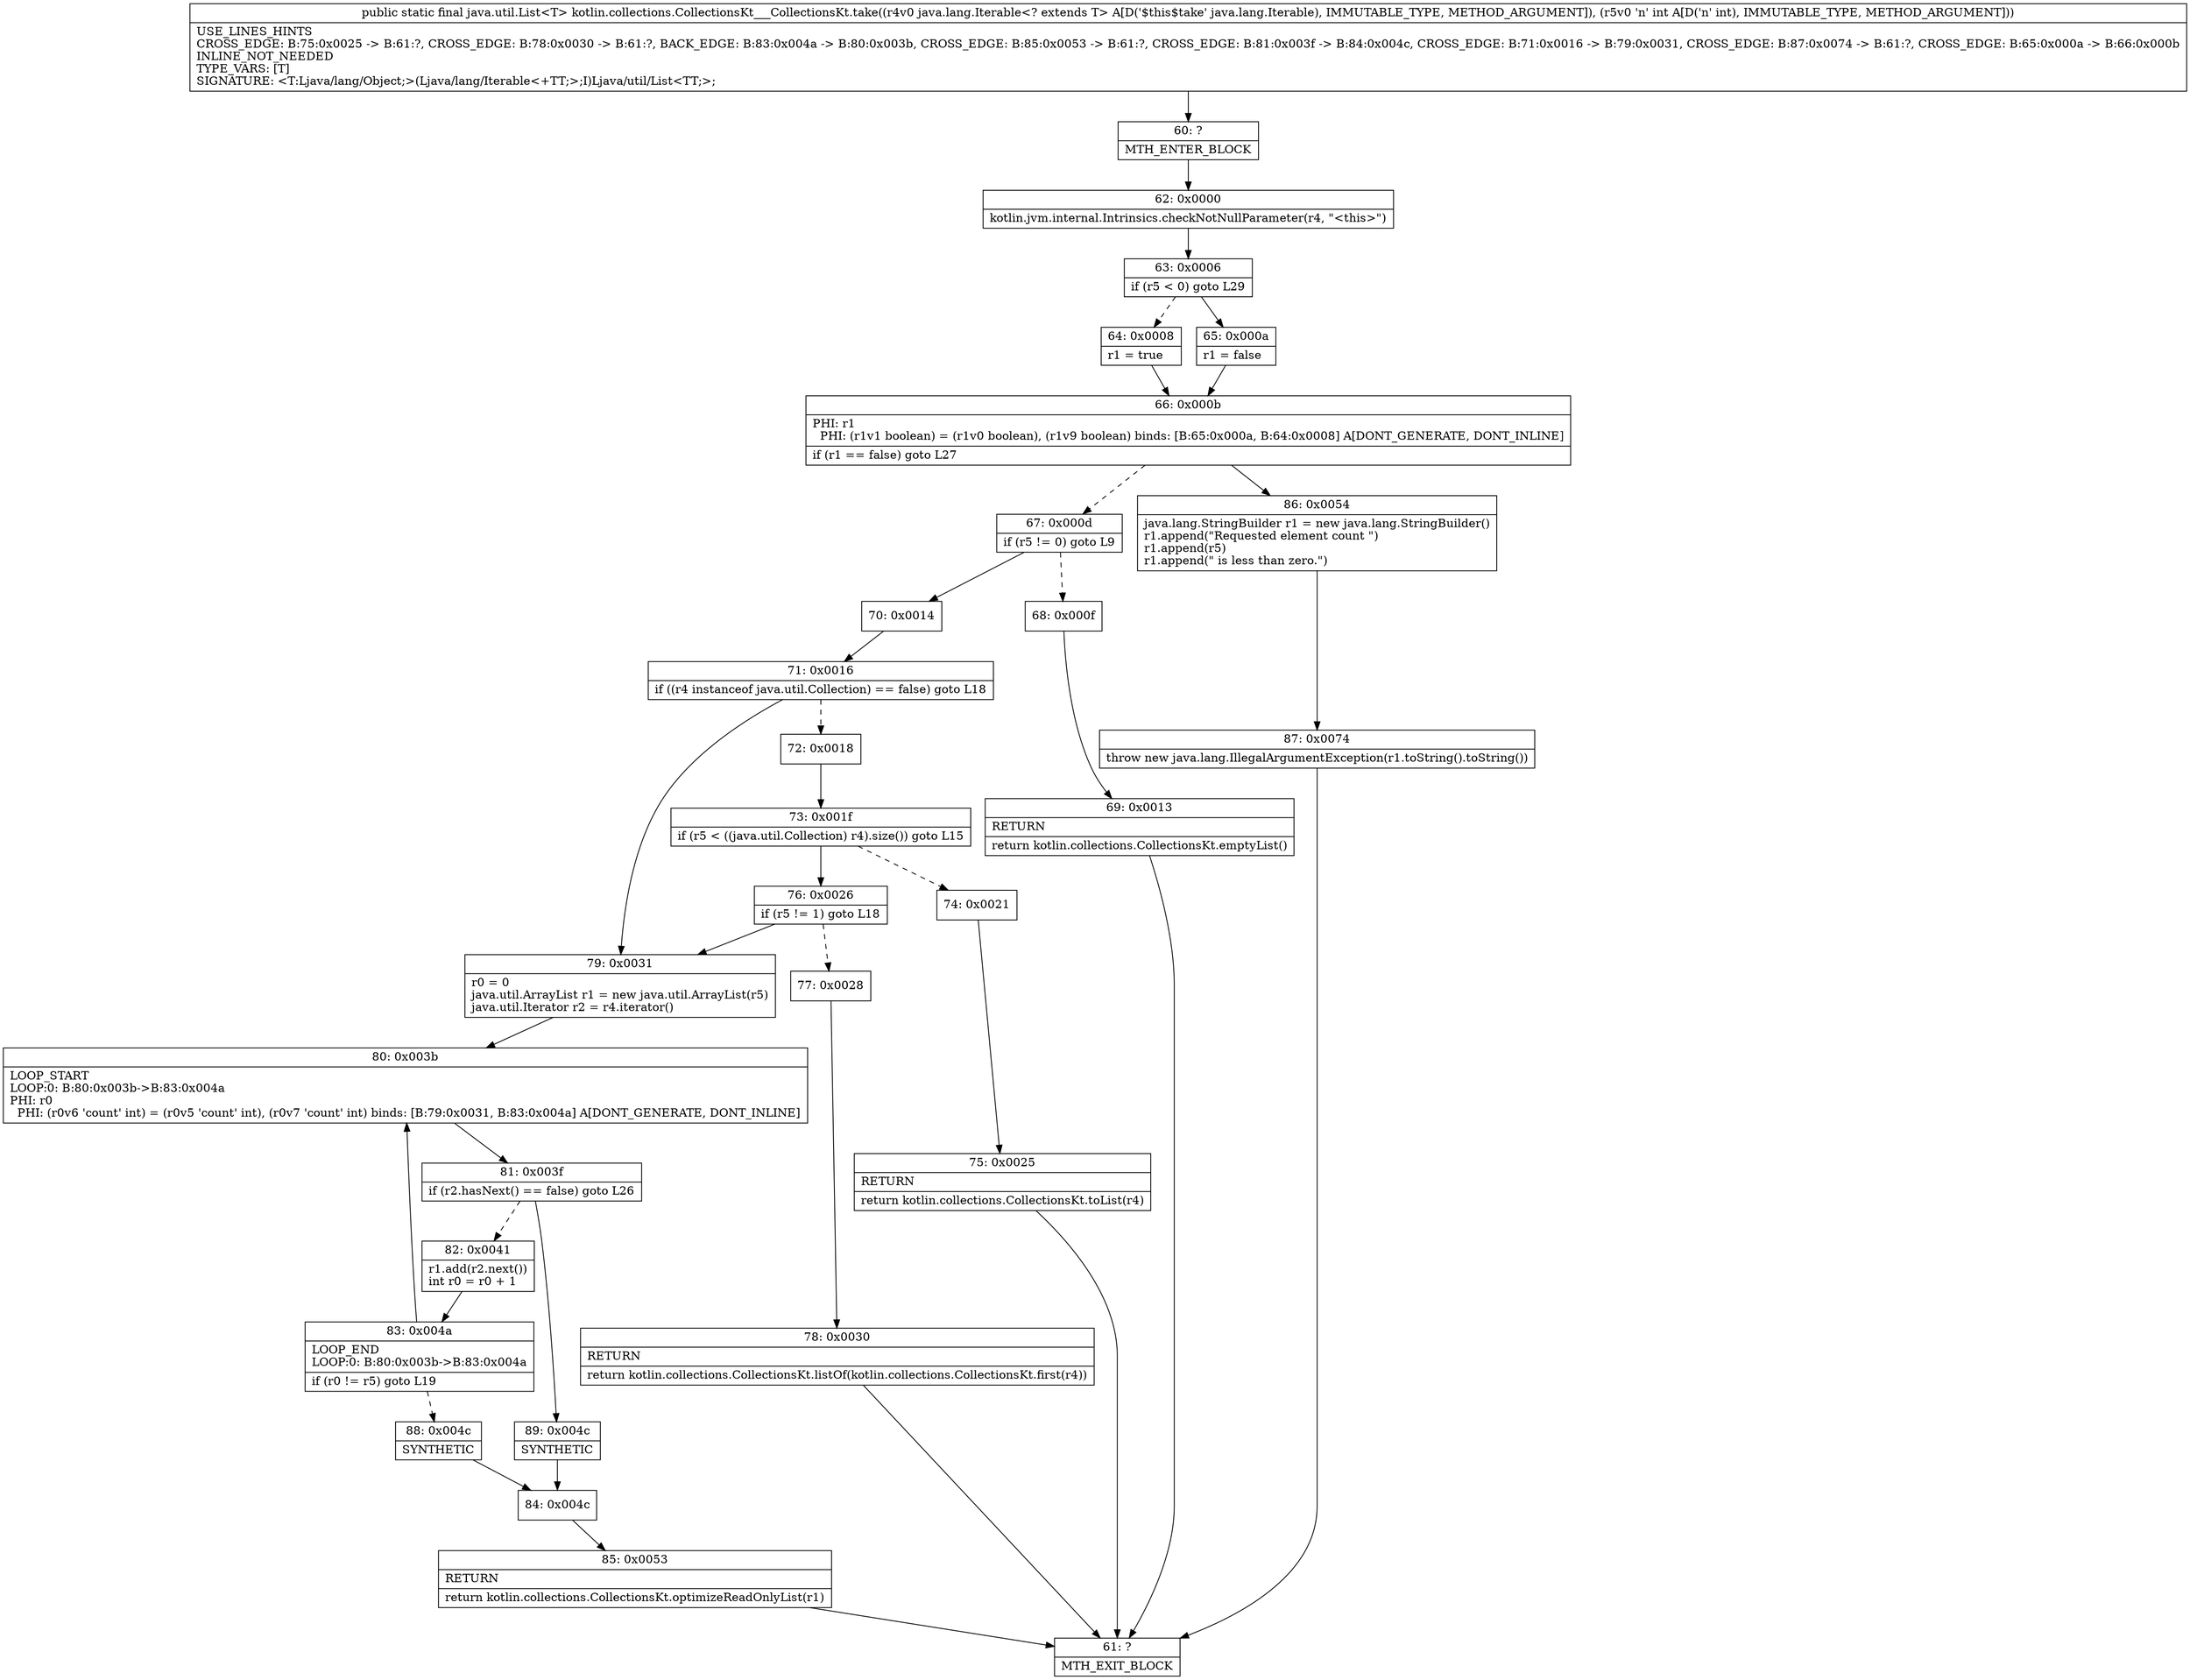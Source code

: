 digraph "CFG forkotlin.collections.CollectionsKt___CollectionsKt.take(Ljava\/lang\/Iterable;I)Ljava\/util\/List;" {
Node_60 [shape=record,label="{60\:\ ?|MTH_ENTER_BLOCK\l}"];
Node_62 [shape=record,label="{62\:\ 0x0000|kotlin.jvm.internal.Intrinsics.checkNotNullParameter(r4, \"\<this\>\")\l}"];
Node_63 [shape=record,label="{63\:\ 0x0006|if (r5 \< 0) goto L29\l}"];
Node_64 [shape=record,label="{64\:\ 0x0008|r1 = true\l}"];
Node_66 [shape=record,label="{66\:\ 0x000b|PHI: r1 \l  PHI: (r1v1 boolean) = (r1v0 boolean), (r1v9 boolean) binds: [B:65:0x000a, B:64:0x0008] A[DONT_GENERATE, DONT_INLINE]\l|if (r1 == false) goto L27\l}"];
Node_67 [shape=record,label="{67\:\ 0x000d|if (r5 != 0) goto L9\l}"];
Node_68 [shape=record,label="{68\:\ 0x000f}"];
Node_69 [shape=record,label="{69\:\ 0x0013|RETURN\l|return kotlin.collections.CollectionsKt.emptyList()\l}"];
Node_61 [shape=record,label="{61\:\ ?|MTH_EXIT_BLOCK\l}"];
Node_70 [shape=record,label="{70\:\ 0x0014}"];
Node_71 [shape=record,label="{71\:\ 0x0016|if ((r4 instanceof java.util.Collection) == false) goto L18\l}"];
Node_72 [shape=record,label="{72\:\ 0x0018}"];
Node_73 [shape=record,label="{73\:\ 0x001f|if (r5 \< ((java.util.Collection) r4).size()) goto L15\l}"];
Node_74 [shape=record,label="{74\:\ 0x0021}"];
Node_75 [shape=record,label="{75\:\ 0x0025|RETURN\l|return kotlin.collections.CollectionsKt.toList(r4)\l}"];
Node_76 [shape=record,label="{76\:\ 0x0026|if (r5 != 1) goto L18\l}"];
Node_77 [shape=record,label="{77\:\ 0x0028}"];
Node_78 [shape=record,label="{78\:\ 0x0030|RETURN\l|return kotlin.collections.CollectionsKt.listOf(kotlin.collections.CollectionsKt.first(r4))\l}"];
Node_79 [shape=record,label="{79\:\ 0x0031|r0 = 0\ljava.util.ArrayList r1 = new java.util.ArrayList(r5)\ljava.util.Iterator r2 = r4.iterator()\l}"];
Node_80 [shape=record,label="{80\:\ 0x003b|LOOP_START\lLOOP:0: B:80:0x003b\-\>B:83:0x004a\lPHI: r0 \l  PHI: (r0v6 'count' int) = (r0v5 'count' int), (r0v7 'count' int) binds: [B:79:0x0031, B:83:0x004a] A[DONT_GENERATE, DONT_INLINE]\l}"];
Node_81 [shape=record,label="{81\:\ 0x003f|if (r2.hasNext() == false) goto L26\l}"];
Node_82 [shape=record,label="{82\:\ 0x0041|r1.add(r2.next())\lint r0 = r0 + 1\l}"];
Node_83 [shape=record,label="{83\:\ 0x004a|LOOP_END\lLOOP:0: B:80:0x003b\-\>B:83:0x004a\l|if (r0 != r5) goto L19\l}"];
Node_88 [shape=record,label="{88\:\ 0x004c|SYNTHETIC\l}"];
Node_84 [shape=record,label="{84\:\ 0x004c}"];
Node_85 [shape=record,label="{85\:\ 0x0053|RETURN\l|return kotlin.collections.CollectionsKt.optimizeReadOnlyList(r1)\l}"];
Node_89 [shape=record,label="{89\:\ 0x004c|SYNTHETIC\l}"];
Node_86 [shape=record,label="{86\:\ 0x0054|java.lang.StringBuilder r1 = new java.lang.StringBuilder()\lr1.append(\"Requested element count \")\lr1.append(r5)\lr1.append(\" is less than zero.\")\l}"];
Node_87 [shape=record,label="{87\:\ 0x0074|throw new java.lang.IllegalArgumentException(r1.toString().toString())\l}"];
Node_65 [shape=record,label="{65\:\ 0x000a|r1 = false\l}"];
MethodNode[shape=record,label="{public static final java.util.List\<T\> kotlin.collections.CollectionsKt___CollectionsKt.take((r4v0 java.lang.Iterable\<? extends T\> A[D('$this$take' java.lang.Iterable), IMMUTABLE_TYPE, METHOD_ARGUMENT]), (r5v0 'n' int A[D('n' int), IMMUTABLE_TYPE, METHOD_ARGUMENT]))  | USE_LINES_HINTS\lCROSS_EDGE: B:75:0x0025 \-\> B:61:?, CROSS_EDGE: B:78:0x0030 \-\> B:61:?, BACK_EDGE: B:83:0x004a \-\> B:80:0x003b, CROSS_EDGE: B:85:0x0053 \-\> B:61:?, CROSS_EDGE: B:81:0x003f \-\> B:84:0x004c, CROSS_EDGE: B:71:0x0016 \-\> B:79:0x0031, CROSS_EDGE: B:87:0x0074 \-\> B:61:?, CROSS_EDGE: B:65:0x000a \-\> B:66:0x000b\lINLINE_NOT_NEEDED\lTYPE_VARS: [T]\lSIGNATURE: \<T:Ljava\/lang\/Object;\>(Ljava\/lang\/Iterable\<+TT;\>;I)Ljava\/util\/List\<TT;\>;\l}"];
MethodNode -> Node_60;Node_60 -> Node_62;
Node_62 -> Node_63;
Node_63 -> Node_64[style=dashed];
Node_63 -> Node_65;
Node_64 -> Node_66;
Node_66 -> Node_67[style=dashed];
Node_66 -> Node_86;
Node_67 -> Node_68[style=dashed];
Node_67 -> Node_70;
Node_68 -> Node_69;
Node_69 -> Node_61;
Node_70 -> Node_71;
Node_71 -> Node_72[style=dashed];
Node_71 -> Node_79;
Node_72 -> Node_73;
Node_73 -> Node_74[style=dashed];
Node_73 -> Node_76;
Node_74 -> Node_75;
Node_75 -> Node_61;
Node_76 -> Node_77[style=dashed];
Node_76 -> Node_79;
Node_77 -> Node_78;
Node_78 -> Node_61;
Node_79 -> Node_80;
Node_80 -> Node_81;
Node_81 -> Node_82[style=dashed];
Node_81 -> Node_89;
Node_82 -> Node_83;
Node_83 -> Node_80;
Node_83 -> Node_88[style=dashed];
Node_88 -> Node_84;
Node_84 -> Node_85;
Node_85 -> Node_61;
Node_89 -> Node_84;
Node_86 -> Node_87;
Node_87 -> Node_61;
Node_65 -> Node_66;
}

